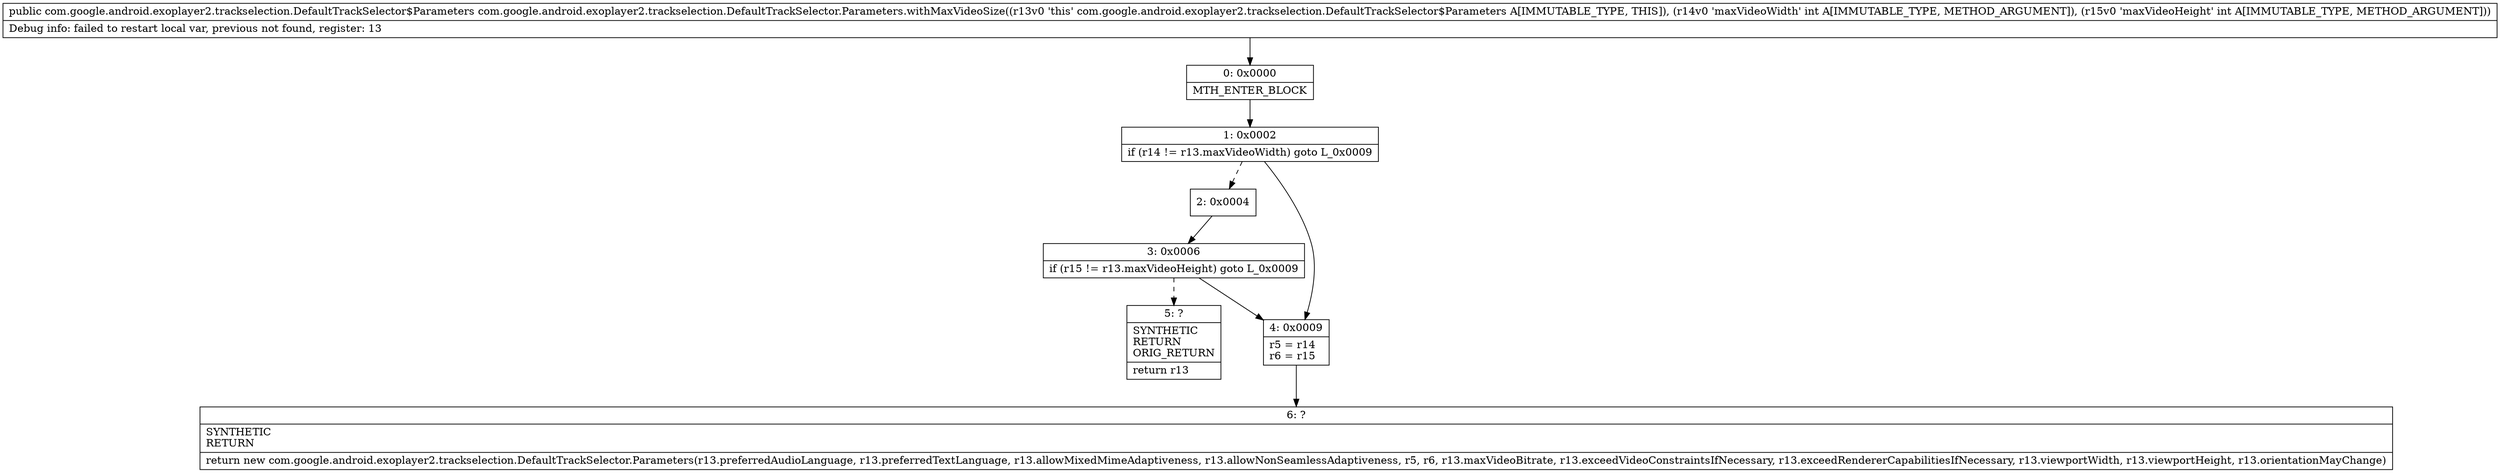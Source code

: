 digraph "CFG forcom.google.android.exoplayer2.trackselection.DefaultTrackSelector.Parameters.withMaxVideoSize(II)Lcom\/google\/android\/exoplayer2\/trackselection\/DefaultTrackSelector$Parameters;" {
Node_0 [shape=record,label="{0\:\ 0x0000|MTH_ENTER_BLOCK\l}"];
Node_1 [shape=record,label="{1\:\ 0x0002|if (r14 != r13.maxVideoWidth) goto L_0x0009\l}"];
Node_2 [shape=record,label="{2\:\ 0x0004}"];
Node_3 [shape=record,label="{3\:\ 0x0006|if (r15 != r13.maxVideoHeight) goto L_0x0009\l}"];
Node_4 [shape=record,label="{4\:\ 0x0009|r5 = r14\lr6 = r15\l}"];
Node_5 [shape=record,label="{5\:\ ?|SYNTHETIC\lRETURN\lORIG_RETURN\l|return r13\l}"];
Node_6 [shape=record,label="{6\:\ ?|SYNTHETIC\lRETURN\l|return new com.google.android.exoplayer2.trackselection.DefaultTrackSelector.Parameters(r13.preferredAudioLanguage, r13.preferredTextLanguage, r13.allowMixedMimeAdaptiveness, r13.allowNonSeamlessAdaptiveness, r5, r6, r13.maxVideoBitrate, r13.exceedVideoConstraintsIfNecessary, r13.exceedRendererCapabilitiesIfNecessary, r13.viewportWidth, r13.viewportHeight, r13.orientationMayChange)\l}"];
MethodNode[shape=record,label="{public com.google.android.exoplayer2.trackselection.DefaultTrackSelector$Parameters com.google.android.exoplayer2.trackselection.DefaultTrackSelector.Parameters.withMaxVideoSize((r13v0 'this' com.google.android.exoplayer2.trackselection.DefaultTrackSelector$Parameters A[IMMUTABLE_TYPE, THIS]), (r14v0 'maxVideoWidth' int A[IMMUTABLE_TYPE, METHOD_ARGUMENT]), (r15v0 'maxVideoHeight' int A[IMMUTABLE_TYPE, METHOD_ARGUMENT]))  | Debug info: failed to restart local var, previous not found, register: 13\l}"];
MethodNode -> Node_0;
Node_0 -> Node_1;
Node_1 -> Node_2[style=dashed];
Node_1 -> Node_4;
Node_2 -> Node_3;
Node_3 -> Node_4;
Node_3 -> Node_5[style=dashed];
Node_4 -> Node_6;
}

